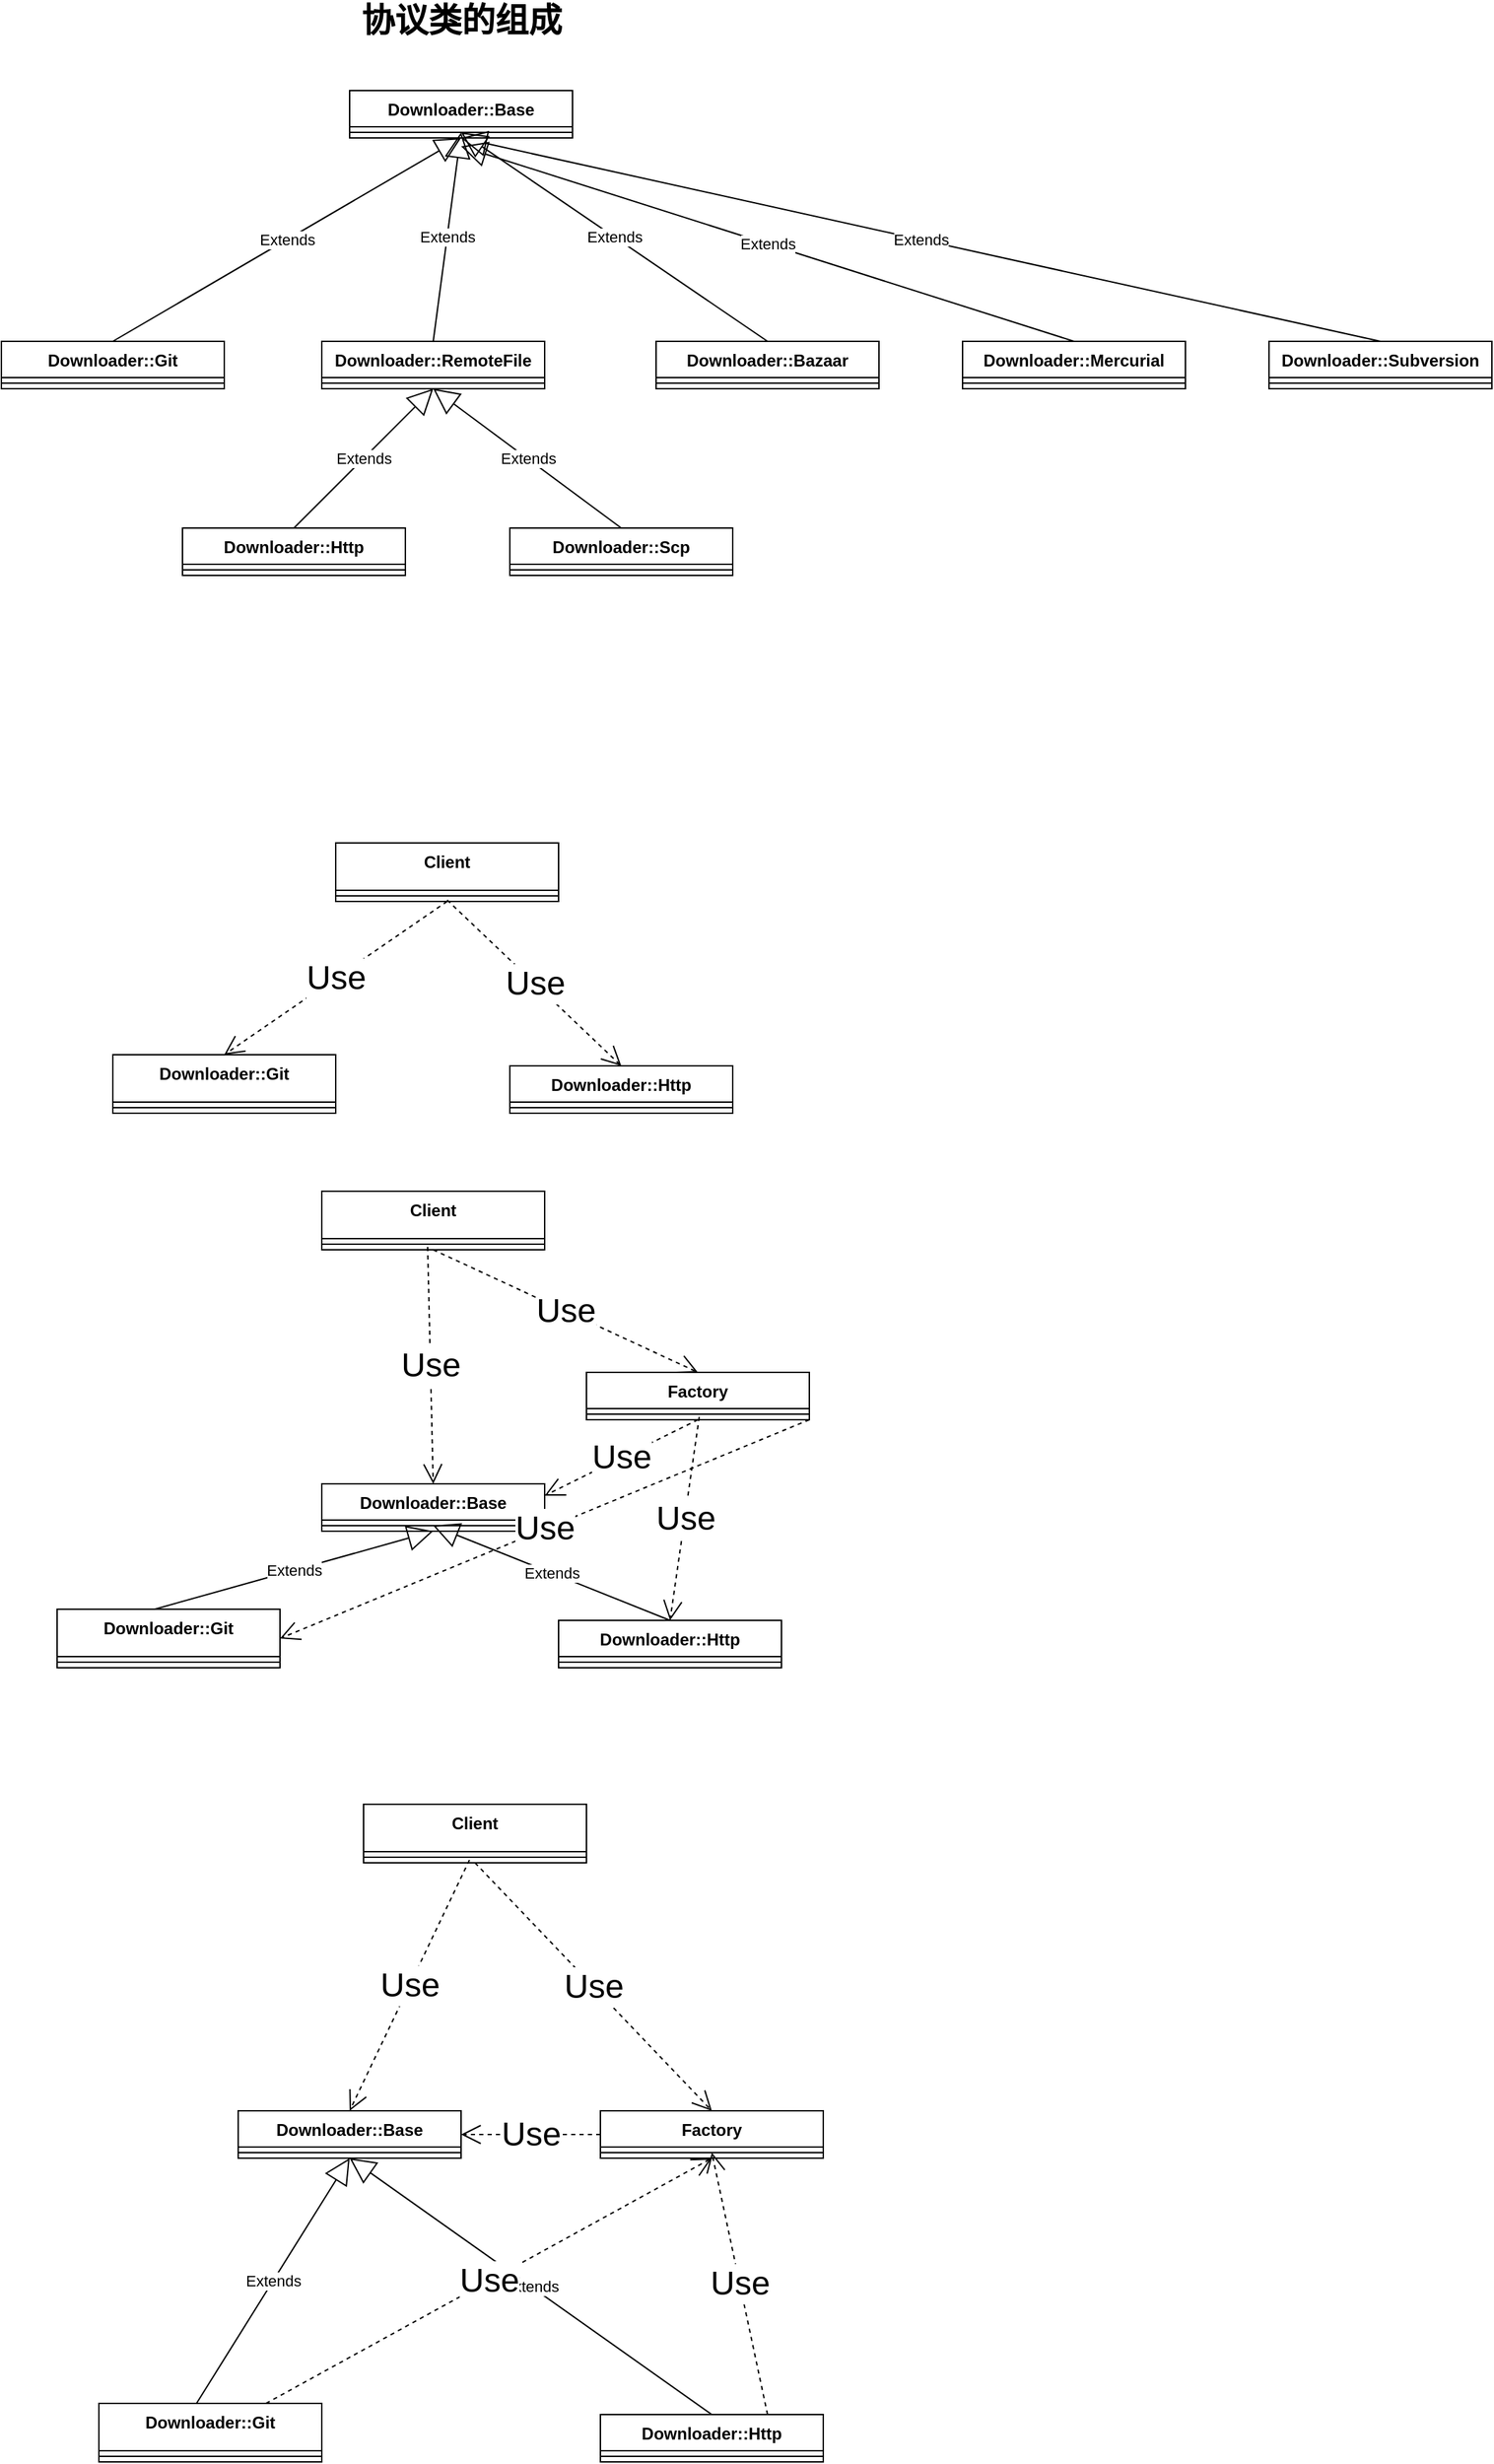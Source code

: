 <mxfile>
    <diagram id="gPNYwSvPS931nzW01Ukq" name="第 1 页">
        <mxGraphModel dx="1048" dy="563" grid="1" gridSize="10" guides="1" tooltips="1" connect="1" arrows="1" fold="1" page="1" pageScale="1" pageWidth="1169" pageHeight="827" math="0" shadow="0">
            <root>
                <mxCell id="0"/>
                <mxCell id="1" parent="0"/>
                <mxCell id="9" value="Downloader::Base" style="swimlane;fontStyle=1;align=center;verticalAlign=top;childLayout=stackLayout;horizontal=1;startSize=26;horizontalStack=0;resizeParent=1;resizeParentMax=0;resizeLast=0;collapsible=1;marginBottom=0;" parent="1" vertex="1">
                    <mxGeometry x="390" y="100" width="160" height="34" as="geometry"/>
                </mxCell>
                <mxCell id="11" value="" style="line;strokeWidth=1;fillColor=none;align=left;verticalAlign=middle;spacingTop=-1;spacingLeft=3;spacingRight=3;rotatable=0;labelPosition=right;points=[];portConstraint=eastwest;" parent="9" vertex="1">
                    <mxGeometry y="26" width="160" height="8" as="geometry"/>
                </mxCell>
                <mxCell id="13" value="Downloader::Git" style="swimlane;fontStyle=1;align=center;verticalAlign=top;childLayout=stackLayout;horizontal=1;startSize=26;horizontalStack=0;resizeParent=1;resizeParentMax=0;resizeLast=0;collapsible=1;marginBottom=0;" parent="1" vertex="1">
                    <mxGeometry x="140" y="280" width="160" height="34" as="geometry"/>
                </mxCell>
                <mxCell id="15" value="" style="line;strokeWidth=1;fillColor=none;align=left;verticalAlign=middle;spacingTop=-1;spacingLeft=3;spacingRight=3;rotatable=0;labelPosition=right;points=[];portConstraint=eastwest;" parent="13" vertex="1">
                    <mxGeometry y="26" width="160" height="8" as="geometry"/>
                </mxCell>
                <mxCell id="17" value="Extends" style="endArrow=block;endSize=16;endFill=0;html=1;exitX=0.5;exitY=0;exitDx=0;exitDy=0;entryX=0.5;entryY=1;entryDx=0;entryDy=0;" parent="1" source="13" target="9" edge="1">
                    <mxGeometry width="160" relative="1" as="geometry">
                        <mxPoint x="270" y="230" as="sourcePoint"/>
                        <mxPoint x="460" y="187" as="targetPoint"/>
                    </mxGeometry>
                </mxCell>
                <mxCell id="18" value="Downloader::Bazaar" style="swimlane;fontStyle=1;align=center;verticalAlign=top;childLayout=stackLayout;horizontal=1;startSize=26;horizontalStack=0;resizeParent=1;resizeParentMax=0;resizeLast=0;collapsible=1;marginBottom=0;" parent="1" vertex="1">
                    <mxGeometry x="610" y="280" width="160" height="34" as="geometry"/>
                </mxCell>
                <mxCell id="20" value="" style="line;strokeWidth=1;fillColor=none;align=left;verticalAlign=middle;spacingTop=-1;spacingLeft=3;spacingRight=3;rotatable=0;labelPosition=right;points=[];portConstraint=eastwest;" parent="18" vertex="1">
                    <mxGeometry y="26" width="160" height="8" as="geometry"/>
                </mxCell>
                <mxCell id="23" value="Extends" style="endArrow=block;endSize=16;endFill=0;html=1;exitX=0.5;exitY=0;exitDx=0;exitDy=0;" parent="1" source="18" edge="1">
                    <mxGeometry width="160" relative="1" as="geometry">
                        <mxPoint x="230" y="290" as="sourcePoint"/>
                        <mxPoint x="470" y="130" as="targetPoint"/>
                    </mxGeometry>
                </mxCell>
                <mxCell id="24" value="Downloader::Mercurial" style="swimlane;fontStyle=1;align=center;verticalAlign=top;childLayout=stackLayout;horizontal=1;startSize=26;horizontalStack=0;resizeParent=1;resizeParentMax=0;resizeLast=0;collapsible=1;marginBottom=0;" parent="1" vertex="1">
                    <mxGeometry x="830" y="280" width="160" height="34" as="geometry"/>
                </mxCell>
                <mxCell id="26" value="" style="line;strokeWidth=1;fillColor=none;align=left;verticalAlign=middle;spacingTop=-1;spacingLeft=3;spacingRight=3;rotatable=0;labelPosition=right;points=[];portConstraint=eastwest;" parent="24" vertex="1">
                    <mxGeometry y="26" width="160" height="8" as="geometry"/>
                </mxCell>
                <mxCell id="28" value="Downloader::Subversion" style="swimlane;fontStyle=1;align=center;verticalAlign=top;childLayout=stackLayout;horizontal=1;startSize=26;horizontalStack=0;resizeParent=1;resizeParentMax=0;resizeLast=0;collapsible=1;marginBottom=0;" parent="1" vertex="1">
                    <mxGeometry x="1050" y="280" width="160" height="34" as="geometry"/>
                </mxCell>
                <mxCell id="30" value="" style="line;strokeWidth=1;fillColor=none;align=left;verticalAlign=middle;spacingTop=-1;spacingLeft=3;spacingRight=3;rotatable=0;labelPosition=right;points=[];portConstraint=eastwest;" parent="28" vertex="1">
                    <mxGeometry y="26" width="160" height="8" as="geometry"/>
                </mxCell>
                <mxCell id="32" value="Downloader::RemoteFile" style="swimlane;fontStyle=1;align=center;verticalAlign=top;childLayout=stackLayout;horizontal=1;startSize=26;horizontalStack=0;resizeParent=1;resizeParentMax=0;resizeLast=0;collapsible=1;marginBottom=0;" parent="1" vertex="1">
                    <mxGeometry x="370" y="280" width="160" height="34" as="geometry"/>
                </mxCell>
                <mxCell id="34" value="" style="line;strokeWidth=1;fillColor=none;align=left;verticalAlign=middle;spacingTop=-1;spacingLeft=3;spacingRight=3;rotatable=0;labelPosition=right;points=[];portConstraint=eastwest;" parent="32" vertex="1">
                    <mxGeometry y="26" width="160" height="8" as="geometry"/>
                </mxCell>
                <mxCell id="36" value="Extends" style="endArrow=block;endSize=16;endFill=0;html=1;exitX=0.5;exitY=0;exitDx=0;exitDy=0;" parent="1" source="32" edge="1">
                    <mxGeometry width="160" relative="1" as="geometry">
                        <mxPoint x="700" y="290" as="sourcePoint"/>
                        <mxPoint x="470" y="130" as="targetPoint"/>
                    </mxGeometry>
                </mxCell>
                <mxCell id="37" value="Extends" style="endArrow=block;endSize=16;endFill=0;html=1;exitX=0.5;exitY=0;exitDx=0;exitDy=0;" parent="1" source="24" edge="1">
                    <mxGeometry width="160" relative="1" as="geometry">
                        <mxPoint x="700" y="290" as="sourcePoint"/>
                        <mxPoint x="470" y="140" as="targetPoint"/>
                    </mxGeometry>
                </mxCell>
                <mxCell id="38" value="Extends" style="endArrow=block;endSize=16;endFill=0;html=1;exitX=0.5;exitY=0;exitDx=0;exitDy=0;entryX=0.5;entryY=1;entryDx=0;entryDy=0;" parent="1" source="28" target="9" edge="1">
                    <mxGeometry width="160" relative="1" as="geometry">
                        <mxPoint x="710" y="300" as="sourcePoint"/>
                        <mxPoint x="460" y="190" as="targetPoint"/>
                    </mxGeometry>
                </mxCell>
                <mxCell id="39" value="Downloader::Http" style="swimlane;fontStyle=1;align=center;verticalAlign=top;childLayout=stackLayout;horizontal=1;startSize=26;horizontalStack=0;resizeParent=1;resizeParentMax=0;resizeLast=0;collapsible=1;marginBottom=0;" parent="1" vertex="1">
                    <mxGeometry x="270" y="414" width="160" height="34" as="geometry"/>
                </mxCell>
                <mxCell id="40" value="" style="line;strokeWidth=1;fillColor=none;align=left;verticalAlign=middle;spacingTop=-1;spacingLeft=3;spacingRight=3;rotatable=0;labelPosition=right;points=[];portConstraint=eastwest;" parent="39" vertex="1">
                    <mxGeometry y="26" width="160" height="8" as="geometry"/>
                </mxCell>
                <mxCell id="41" value="Downloader::Scp" style="swimlane;fontStyle=1;align=center;verticalAlign=top;childLayout=stackLayout;horizontal=1;startSize=26;horizontalStack=0;resizeParent=1;resizeParentMax=0;resizeLast=0;collapsible=1;marginBottom=0;" parent="1" vertex="1">
                    <mxGeometry x="505" y="414" width="160" height="34" as="geometry"/>
                </mxCell>
                <mxCell id="42" value="" style="line;strokeWidth=1;fillColor=none;align=left;verticalAlign=middle;spacingTop=-1;spacingLeft=3;spacingRight=3;rotatable=0;labelPosition=right;points=[];portConstraint=eastwest;" parent="41" vertex="1">
                    <mxGeometry y="26" width="160" height="8" as="geometry"/>
                </mxCell>
                <mxCell id="43" value="Extends" style="endArrow=block;endSize=16;endFill=0;html=1;exitX=0.5;exitY=0;exitDx=0;exitDy=0;" parent="1" source="39" edge="1">
                    <mxGeometry width="160" relative="1" as="geometry">
                        <mxPoint x="210" y="407" as="sourcePoint"/>
                        <mxPoint x="450" y="314" as="targetPoint"/>
                    </mxGeometry>
                </mxCell>
                <mxCell id="44" value="Extends" style="endArrow=block;endSize=16;endFill=0;html=1;exitX=0.5;exitY=0;exitDx=0;exitDy=0;entryX=0.5;entryY=1;entryDx=0;entryDy=0;" parent="1" source="41" target="32" edge="1">
                    <mxGeometry width="160" relative="1" as="geometry">
                        <mxPoint x="360" y="424" as="sourcePoint"/>
                        <mxPoint x="450" y="320" as="targetPoint"/>
                    </mxGeometry>
                </mxCell>
                <mxCell id="45" value="Downloader::Git" style="swimlane;fontStyle=1;align=center;verticalAlign=top;childLayout=stackLayout;horizontal=1;startSize=34;horizontalStack=0;resizeParent=1;resizeParentMax=0;resizeLast=0;collapsible=1;marginBottom=0;" parent="1" vertex="1">
                    <mxGeometry x="220" y="792" width="160" height="42" as="geometry"/>
                </mxCell>
                <mxCell id="46" value="" style="line;strokeWidth=1;fillColor=none;align=left;verticalAlign=middle;spacingTop=-1;spacingLeft=3;spacingRight=3;rotatable=0;labelPosition=right;points=[];portConstraint=eastwest;" parent="45" vertex="1">
                    <mxGeometry y="34" width="160" height="8" as="geometry"/>
                </mxCell>
                <mxCell id="48" value="协议类的组成" style="text;html=1;align=center;verticalAlign=middle;resizable=0;points=[];autosize=1;strokeColor=none;fillColor=none;fontSize=24;fontStyle=1" parent="1" vertex="1">
                    <mxGeometry x="390" y="35" width="160" height="30" as="geometry"/>
                </mxCell>
                <mxCell id="49" value="Client" style="swimlane;fontStyle=1;align=center;verticalAlign=top;childLayout=stackLayout;horizontal=1;startSize=34;horizontalStack=0;resizeParent=1;resizeParentMax=0;resizeLast=0;collapsible=1;marginBottom=0;" parent="1" vertex="1">
                    <mxGeometry x="380" y="640" width="160" height="42" as="geometry"/>
                </mxCell>
                <mxCell id="50" value="" style="line;strokeWidth=1;fillColor=none;align=left;verticalAlign=middle;spacingTop=-1;spacingLeft=3;spacingRight=3;rotatable=0;labelPosition=right;points=[];portConstraint=eastwest;" parent="49" vertex="1">
                    <mxGeometry y="34" width="160" height="8" as="geometry"/>
                </mxCell>
                <mxCell id="51" value="Use" style="endArrow=open;endSize=12;dashed=1;html=1;fontSize=24;entryX=0.5;entryY=0;entryDx=0;entryDy=0;exitX=0.5;exitY=1;exitDx=0;exitDy=0;" parent="1" source="49" target="45" edge="1">
                    <mxGeometry width="160" relative="1" as="geometry">
                        <mxPoint x="380" y="650" as="sourcePoint"/>
                        <mxPoint x="540" y="650" as="targetPoint"/>
                    </mxGeometry>
                </mxCell>
                <mxCell id="52" value="Downloader::Http" style="swimlane;fontStyle=1;align=center;verticalAlign=top;childLayout=stackLayout;horizontal=1;startSize=26;horizontalStack=0;resizeParent=1;resizeParentMax=0;resizeLast=0;collapsible=1;marginBottom=0;" parent="1" vertex="1">
                    <mxGeometry x="505" y="800" width="160" height="34" as="geometry"/>
                </mxCell>
                <mxCell id="53" value="" style="line;strokeWidth=1;fillColor=none;align=left;verticalAlign=middle;spacingTop=-1;spacingLeft=3;spacingRight=3;rotatable=0;labelPosition=right;points=[];portConstraint=eastwest;" parent="52" vertex="1">
                    <mxGeometry y="26" width="160" height="8" as="geometry"/>
                </mxCell>
                <mxCell id="54" value="Use" style="endArrow=open;endSize=12;dashed=1;html=1;fontSize=24;entryX=0.5;entryY=0;entryDx=0;entryDy=0;exitX=0.5;exitY=0.875;exitDx=0;exitDy=0;exitPerimeter=0;" parent="1" source="50" target="52" edge="1">
                    <mxGeometry width="160" relative="1" as="geometry">
                        <mxPoint x="470" y="692" as="sourcePoint"/>
                        <mxPoint x="310" y="795" as="targetPoint"/>
                    </mxGeometry>
                </mxCell>
                <mxCell id="55" value="Client" style="swimlane;fontStyle=1;align=center;verticalAlign=top;childLayout=stackLayout;horizontal=1;startSize=34;horizontalStack=0;resizeParent=1;resizeParentMax=0;resizeLast=0;collapsible=1;marginBottom=0;" parent="1" vertex="1">
                    <mxGeometry x="370" y="890" width="160" height="42" as="geometry"/>
                </mxCell>
                <mxCell id="56" value="" style="line;strokeWidth=1;fillColor=none;align=left;verticalAlign=middle;spacingTop=-1;spacingLeft=3;spacingRight=3;rotatable=0;labelPosition=right;points=[];portConstraint=eastwest;" parent="55" vertex="1">
                    <mxGeometry y="34" width="160" height="8" as="geometry"/>
                </mxCell>
                <mxCell id="57" value="Downloader::Base" style="swimlane;fontStyle=1;align=center;verticalAlign=top;childLayout=stackLayout;horizontal=1;startSize=26;horizontalStack=0;resizeParent=1;resizeParentMax=0;resizeLast=0;collapsible=1;marginBottom=0;" parent="1" vertex="1">
                    <mxGeometry x="370" y="1100" width="160" height="34" as="geometry"/>
                </mxCell>
                <mxCell id="58" value="" style="line;strokeWidth=1;fillColor=none;align=left;verticalAlign=middle;spacingTop=-1;spacingLeft=3;spacingRight=3;rotatable=0;labelPosition=right;points=[];portConstraint=eastwest;" parent="57" vertex="1">
                    <mxGeometry y="26" width="160" height="8" as="geometry"/>
                </mxCell>
                <mxCell id="62" value="Downloader::Git" style="swimlane;fontStyle=1;align=center;verticalAlign=top;childLayout=stackLayout;horizontal=1;startSize=34;horizontalStack=0;resizeParent=1;resizeParentMax=0;resizeLast=0;collapsible=1;marginBottom=0;" parent="1" vertex="1">
                    <mxGeometry x="180" y="1190" width="160" height="42" as="geometry"/>
                </mxCell>
                <mxCell id="63" value="" style="line;strokeWidth=1;fillColor=none;align=left;verticalAlign=middle;spacingTop=-1;spacingLeft=3;spacingRight=3;rotatable=0;labelPosition=right;points=[];portConstraint=eastwest;" parent="62" vertex="1">
                    <mxGeometry y="34" width="160" height="8" as="geometry"/>
                </mxCell>
                <mxCell id="64" value="Downloader::Http" style="swimlane;fontStyle=1;align=center;verticalAlign=top;childLayout=stackLayout;horizontal=1;startSize=26;horizontalStack=0;resizeParent=1;resizeParentMax=0;resizeLast=0;collapsible=1;marginBottom=0;" parent="1" vertex="1">
                    <mxGeometry x="540" y="1198" width="160" height="34" as="geometry"/>
                </mxCell>
                <mxCell id="65" value="" style="line;strokeWidth=1;fillColor=none;align=left;verticalAlign=middle;spacingTop=-1;spacingLeft=3;spacingRight=3;rotatable=0;labelPosition=right;points=[];portConstraint=eastwest;" parent="64" vertex="1">
                    <mxGeometry y="26" width="160" height="8" as="geometry"/>
                </mxCell>
                <mxCell id="66" value="Use" style="endArrow=open;endSize=12;dashed=1;html=1;fontSize=24;entryX=0.5;entryY=0;entryDx=0;entryDy=0;exitX=0.5;exitY=1;exitDx=0;exitDy=0;" parent="1" source="55" target="69" edge="1">
                    <mxGeometry width="160" relative="1" as="geometry">
                        <mxPoint x="460" y="954" as="sourcePoint"/>
                        <mxPoint x="300" y="1064" as="targetPoint"/>
                    </mxGeometry>
                </mxCell>
                <mxCell id="67" value="Extends" style="endArrow=block;endSize=16;endFill=0;html=1;exitX=0.438;exitY=0;exitDx=0;exitDy=0;entryX=0.5;entryY=1;entryDx=0;entryDy=0;exitPerimeter=0;" parent="1" source="62" target="57" edge="1">
                    <mxGeometry width="160" relative="1" as="geometry">
                        <mxPoint x="240" y="1190" as="sourcePoint"/>
                        <mxPoint x="340" y="1090" as="targetPoint"/>
                    </mxGeometry>
                </mxCell>
                <mxCell id="68" value="Extends" style="endArrow=block;endSize=16;endFill=0;html=1;exitX=0.5;exitY=0;exitDx=0;exitDy=0;" parent="1" source="64" edge="1">
                    <mxGeometry width="160" relative="1" as="geometry">
                        <mxPoint x="260.08" y="1200" as="sourcePoint"/>
                        <mxPoint x="450" y="1130" as="targetPoint"/>
                    </mxGeometry>
                </mxCell>
                <mxCell id="69" value="Factory" style="swimlane;fontStyle=1;align=center;verticalAlign=top;childLayout=stackLayout;horizontal=1;startSize=26;horizontalStack=0;resizeParent=1;resizeParentMax=0;resizeLast=0;collapsible=1;marginBottom=0;" parent="1" vertex="1">
                    <mxGeometry x="560" y="1020" width="160" height="34" as="geometry"/>
                </mxCell>
                <mxCell id="70" value="" style="line;strokeWidth=1;fillColor=none;align=left;verticalAlign=middle;spacingTop=-1;spacingLeft=3;spacingRight=3;rotatable=0;labelPosition=right;points=[];portConstraint=eastwest;" parent="69" vertex="1">
                    <mxGeometry y="26" width="160" height="8" as="geometry"/>
                </mxCell>
                <mxCell id="71" value="Use" style="endArrow=open;endSize=12;dashed=1;html=1;fontSize=24;entryX=0.5;entryY=0;entryDx=0;entryDy=0;exitX=0.475;exitY=0.75;exitDx=0;exitDy=0;exitPerimeter=0;" parent="1" source="56" target="57" edge="1">
                    <mxGeometry width="160" relative="1" as="geometry">
                        <mxPoint x="460" y="942" as="sourcePoint"/>
                        <mxPoint x="650" y="1030" as="targetPoint"/>
                    </mxGeometry>
                </mxCell>
                <mxCell id="72" value="Use" style="endArrow=open;endSize=12;dashed=1;html=1;fontSize=24;entryX=1;entryY=0.25;entryDx=0;entryDy=0;exitX=0.5;exitY=1;exitDx=0;exitDy=0;" parent="1" source="69" target="57" edge="1">
                    <mxGeometry width="160" relative="1" as="geometry">
                        <mxPoint x="456" y="940" as="sourcePoint"/>
                        <mxPoint x="460" y="1110" as="targetPoint"/>
                    </mxGeometry>
                </mxCell>
                <mxCell id="73" value="Use" style="endArrow=open;endSize=12;dashed=1;html=1;fontSize=24;entryX=0.5;entryY=0;entryDx=0;entryDy=0;exitX=0.506;exitY=0.75;exitDx=0;exitDy=0;exitPerimeter=0;" parent="1" source="70" target="64" edge="1">
                    <mxGeometry width="160" relative="1" as="geometry">
                        <mxPoint x="650" y="1064" as="sourcePoint"/>
                        <mxPoint x="540" y="1118.5" as="targetPoint"/>
                    </mxGeometry>
                </mxCell>
                <mxCell id="74" value="Use" style="endArrow=open;endSize=12;dashed=1;html=1;fontSize=24;entryX=1;entryY=0.5;entryDx=0;entryDy=0;exitX=1;exitY=1;exitDx=0;exitDy=0;" parent="1" source="69" target="62" edge="1">
                    <mxGeometry width="160" relative="1" as="geometry">
                        <mxPoint x="650.96" y="1062" as="sourcePoint"/>
                        <mxPoint x="630" y="1208" as="targetPoint"/>
                    </mxGeometry>
                </mxCell>
                <mxCell id="90" value="Client" style="swimlane;fontStyle=1;align=center;verticalAlign=top;childLayout=stackLayout;horizontal=1;startSize=34;horizontalStack=0;resizeParent=1;resizeParentMax=0;resizeLast=0;collapsible=1;marginBottom=0;" vertex="1" parent="1">
                    <mxGeometry x="400" y="1330" width="160" height="42" as="geometry"/>
                </mxCell>
                <mxCell id="91" value="" style="line;strokeWidth=1;fillColor=none;align=left;verticalAlign=middle;spacingTop=-1;spacingLeft=3;spacingRight=3;rotatable=0;labelPosition=right;points=[];portConstraint=eastwest;" vertex="1" parent="90">
                    <mxGeometry y="34" width="160" height="8" as="geometry"/>
                </mxCell>
                <mxCell id="92" value="Downloader::Base" style="swimlane;fontStyle=1;align=center;verticalAlign=top;childLayout=stackLayout;horizontal=1;startSize=26;horizontalStack=0;resizeParent=1;resizeParentMax=0;resizeLast=0;collapsible=1;marginBottom=0;" vertex="1" parent="1">
                    <mxGeometry x="310" y="1550" width="160" height="34" as="geometry"/>
                </mxCell>
                <mxCell id="93" value="" style="line;strokeWidth=1;fillColor=none;align=left;verticalAlign=middle;spacingTop=-1;spacingLeft=3;spacingRight=3;rotatable=0;labelPosition=right;points=[];portConstraint=eastwest;" vertex="1" parent="92">
                    <mxGeometry y="26" width="160" height="8" as="geometry"/>
                </mxCell>
                <mxCell id="94" value="Downloader::Git" style="swimlane;fontStyle=1;align=center;verticalAlign=top;childLayout=stackLayout;horizontal=1;startSize=34;horizontalStack=0;resizeParent=1;resizeParentMax=0;resizeLast=0;collapsible=1;marginBottom=0;" vertex="1" parent="1">
                    <mxGeometry x="210" y="1760" width="160" height="42" as="geometry"/>
                </mxCell>
                <mxCell id="95" value="" style="line;strokeWidth=1;fillColor=none;align=left;verticalAlign=middle;spacingTop=-1;spacingLeft=3;spacingRight=3;rotatable=0;labelPosition=right;points=[];portConstraint=eastwest;" vertex="1" parent="94">
                    <mxGeometry y="34" width="160" height="8" as="geometry"/>
                </mxCell>
                <mxCell id="96" value="Downloader::Http" style="swimlane;fontStyle=1;align=center;verticalAlign=top;childLayout=stackLayout;horizontal=1;startSize=26;horizontalStack=0;resizeParent=1;resizeParentMax=0;resizeLast=0;collapsible=1;marginBottom=0;" vertex="1" parent="1">
                    <mxGeometry x="570" y="1768" width="160" height="34" as="geometry"/>
                </mxCell>
                <mxCell id="97" value="" style="line;strokeWidth=1;fillColor=none;align=left;verticalAlign=middle;spacingTop=-1;spacingLeft=3;spacingRight=3;rotatable=0;labelPosition=right;points=[];portConstraint=eastwest;" vertex="1" parent="96">
                    <mxGeometry y="26" width="160" height="8" as="geometry"/>
                </mxCell>
                <mxCell id="98" value="Use" style="endArrow=open;endSize=12;dashed=1;html=1;fontSize=24;entryX=0.5;entryY=0;entryDx=0;entryDy=0;exitX=0.5;exitY=1;exitDx=0;exitDy=0;" edge="1" parent="1" source="90" target="101">
                    <mxGeometry width="160" relative="1" as="geometry">
                        <mxPoint x="490" y="1394" as="sourcePoint"/>
                        <mxPoint x="330" y="1504" as="targetPoint"/>
                    </mxGeometry>
                </mxCell>
                <mxCell id="99" value="Extends" style="endArrow=block;endSize=16;endFill=0;html=1;exitX=0.438;exitY=0;exitDx=0;exitDy=0;entryX=0.5;entryY=1;entryDx=0;entryDy=0;exitPerimeter=0;" edge="1" parent="1" source="94" target="92">
                    <mxGeometry width="160" relative="1" as="geometry">
                        <mxPoint x="270" y="1760" as="sourcePoint"/>
                        <mxPoint x="370" y="1660" as="targetPoint"/>
                    </mxGeometry>
                </mxCell>
                <mxCell id="100" value="Extends" style="endArrow=block;endSize=16;endFill=0;html=1;exitX=0.5;exitY=0;exitDx=0;exitDy=0;entryX=0.5;entryY=1;entryDx=0;entryDy=0;" edge="1" parent="1" source="96" target="92">
                    <mxGeometry width="160" relative="1" as="geometry">
                        <mxPoint x="290.08" y="1770" as="sourcePoint"/>
                        <mxPoint x="480" y="1700" as="targetPoint"/>
                    </mxGeometry>
                </mxCell>
                <mxCell id="101" value="Factory" style="swimlane;fontStyle=1;align=center;verticalAlign=top;childLayout=stackLayout;horizontal=1;startSize=26;horizontalStack=0;resizeParent=1;resizeParentMax=0;resizeLast=0;collapsible=1;marginBottom=0;" vertex="1" parent="1">
                    <mxGeometry x="570" y="1550" width="160" height="34" as="geometry"/>
                </mxCell>
                <mxCell id="102" value="" style="line;strokeWidth=1;fillColor=none;align=left;verticalAlign=middle;spacingTop=-1;spacingLeft=3;spacingRight=3;rotatable=0;labelPosition=right;points=[];portConstraint=eastwest;" vertex="1" parent="101">
                    <mxGeometry y="26" width="160" height="8" as="geometry"/>
                </mxCell>
                <mxCell id="103" value="Use" style="endArrow=open;endSize=12;dashed=1;html=1;fontSize=24;entryX=0.5;entryY=0;entryDx=0;entryDy=0;exitX=0.475;exitY=0.75;exitDx=0;exitDy=0;exitPerimeter=0;" edge="1" parent="1" source="91" target="92">
                    <mxGeometry width="160" relative="1" as="geometry">
                        <mxPoint x="490" y="1382" as="sourcePoint"/>
                        <mxPoint x="680" y="1470" as="targetPoint"/>
                    </mxGeometry>
                </mxCell>
                <mxCell id="107" value="Use" style="endArrow=open;endSize=12;dashed=1;html=1;fontSize=24;exitX=0;exitY=0.5;exitDx=0;exitDy=0;" edge="1" parent="1" source="101">
                    <mxGeometry width="160" relative="1" as="geometry">
                        <mxPoint x="486" y="1380" as="sourcePoint"/>
                        <mxPoint x="470" y="1567" as="targetPoint"/>
                    </mxGeometry>
                </mxCell>
                <mxCell id="108" value="Use" style="endArrow=open;endSize=12;dashed=1;html=1;fontSize=24;exitX=0.75;exitY=0;exitDx=0;exitDy=0;entryX=0.5;entryY=1;entryDx=0;entryDy=0;" edge="1" parent="1" source="94" target="101">
                    <mxGeometry width="160" relative="1" as="geometry">
                        <mxPoint x="580" y="1577" as="sourcePoint"/>
                        <mxPoint x="480" y="1577" as="targetPoint"/>
                    </mxGeometry>
                </mxCell>
                <mxCell id="109" value="Use" style="endArrow=open;endSize=12;dashed=1;html=1;fontSize=24;exitX=0.75;exitY=0;exitDx=0;exitDy=0;" edge="1" parent="1" source="96">
                    <mxGeometry width="160" relative="1" as="geometry">
                        <mxPoint x="340.0" y="1770" as="sourcePoint"/>
                        <mxPoint x="650" y="1580" as="targetPoint"/>
                    </mxGeometry>
                </mxCell>
            </root>
        </mxGraphModel>
    </diagram>
</mxfile>